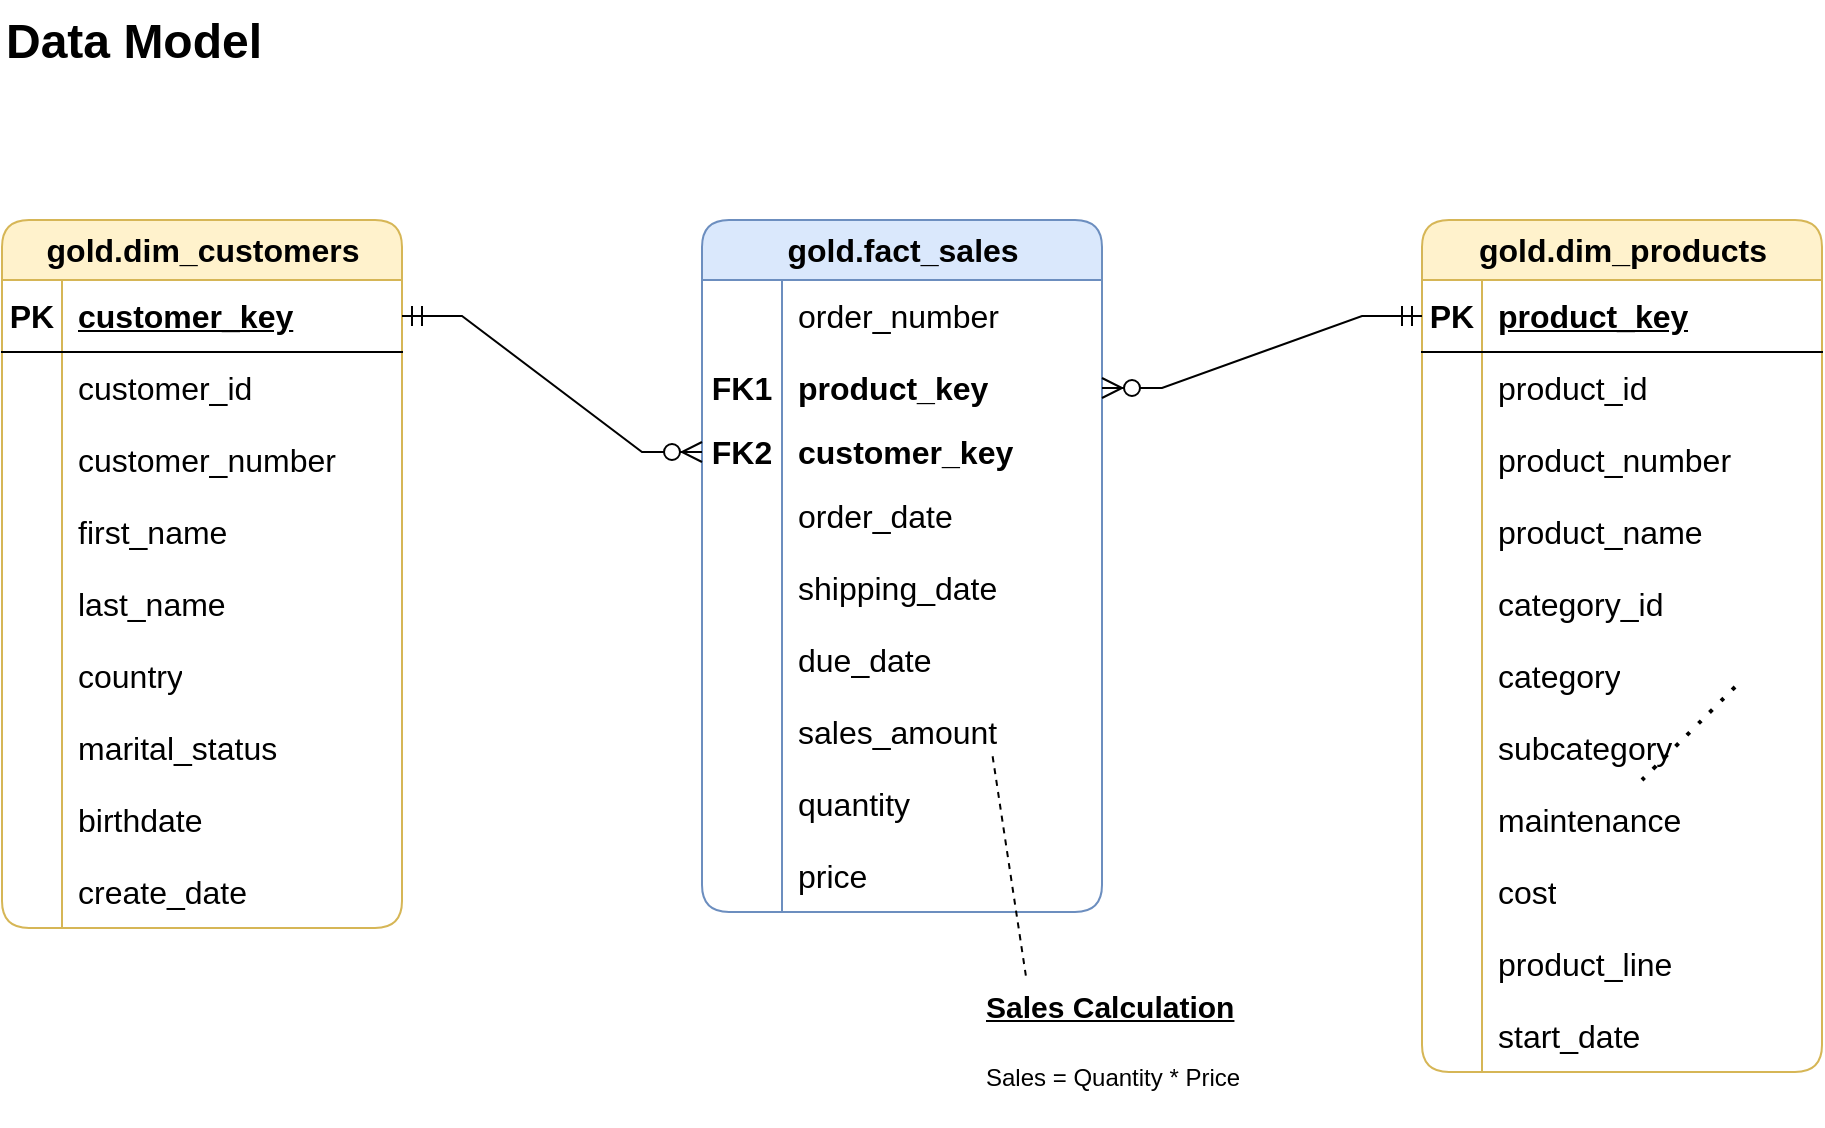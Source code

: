 <mxfile version="27.0.6">
  <diagram name="Page-1" id="anJjeccDpInAfZ2vyWGH">
    <mxGraphModel grid="1" page="1" gridSize="10" guides="1" tooltips="1" connect="1" arrows="1" fold="1" pageScale="1" pageWidth="2339" pageHeight="3300" math="0" shadow="0">
      <root>
        <mxCell id="0" />
        <mxCell id="1" parent="0" />
        <mxCell id="9fxZDP8HOBDAImfzd7i4-1" value="&lt;h1 style=&quot;margin-top: 0px;&quot;&gt;Data Model&lt;/h1&gt;" style="text;html=1;whiteSpace=wrap;overflow=hidden;rounded=0;" vertex="1" parent="1">
          <mxGeometry x="40" y="10" width="180" height="60" as="geometry" />
        </mxCell>
        <mxCell id="YbiGAAGeXI5e13HnEoxO-1" value="gold.dim_customers" style="shape=table;startSize=30;container=1;collapsible=1;childLayout=tableLayout;fixedRows=1;rowLines=0;fontStyle=1;align=center;resizeLast=1;html=1;fillColor=#fff2cc;strokeColor=#d6b656;rounded=1;fontSize=16;" vertex="1" parent="1">
          <mxGeometry x="40" y="120" width="200" height="354" as="geometry" />
        </mxCell>
        <mxCell id="YbiGAAGeXI5e13HnEoxO-2" value="" style="shape=tableRow;horizontal=0;startSize=0;swimlaneHead=0;swimlaneBody=0;fillColor=none;collapsible=0;dropTarget=0;points=[[0,0.5],[1,0.5]];portConstraint=eastwest;top=0;left=0;right=0;bottom=1;fontSize=16;fontStyle=1" vertex="1" parent="YbiGAAGeXI5e13HnEoxO-1">
          <mxGeometry y="30" width="200" height="36" as="geometry" />
        </mxCell>
        <mxCell id="YbiGAAGeXI5e13HnEoxO-3" value="PK" style="shape=partialRectangle;connectable=0;fillColor=none;top=0;left=0;bottom=0;right=0;fontStyle=1;overflow=hidden;whiteSpace=wrap;html=1;fontSize=16;" vertex="1" parent="YbiGAAGeXI5e13HnEoxO-2">
          <mxGeometry width="30" height="36" as="geometry">
            <mxRectangle width="30" height="36" as="alternateBounds" />
          </mxGeometry>
        </mxCell>
        <mxCell id="YbiGAAGeXI5e13HnEoxO-4" value="customer_key" style="shape=partialRectangle;connectable=0;fillColor=none;top=0;left=0;bottom=0;right=0;align=left;spacingLeft=6;fontStyle=5;overflow=hidden;whiteSpace=wrap;html=1;fontSize=16;" vertex="1" parent="YbiGAAGeXI5e13HnEoxO-2">
          <mxGeometry x="30" width="170" height="36" as="geometry">
            <mxRectangle width="170" height="36" as="alternateBounds" />
          </mxGeometry>
        </mxCell>
        <mxCell id="YbiGAAGeXI5e13HnEoxO-5" value="" style="shape=tableRow;horizontal=0;startSize=0;swimlaneHead=0;swimlaneBody=0;fillColor=none;collapsible=0;dropTarget=0;points=[[0,0.5],[1,0.5]];portConstraint=eastwest;top=0;left=0;right=0;bottom=0;fontSize=16;fontStyle=0" vertex="1" parent="YbiGAAGeXI5e13HnEoxO-1">
          <mxGeometry y="66" width="200" height="36" as="geometry" />
        </mxCell>
        <mxCell id="YbiGAAGeXI5e13HnEoxO-6" value="" style="shape=partialRectangle;connectable=0;fillColor=none;top=0;left=0;bottom=0;right=0;editable=1;overflow=hidden;whiteSpace=wrap;html=1;fontSize=16;fontStyle=0" vertex="1" parent="YbiGAAGeXI5e13HnEoxO-5">
          <mxGeometry width="30" height="36" as="geometry">
            <mxRectangle width="30" height="36" as="alternateBounds" />
          </mxGeometry>
        </mxCell>
        <mxCell id="YbiGAAGeXI5e13HnEoxO-7" value="customer_id" style="shape=partialRectangle;connectable=0;fillColor=none;top=0;left=0;bottom=0;right=0;align=left;spacingLeft=6;overflow=hidden;whiteSpace=wrap;html=1;fontSize=16;fontStyle=0" vertex="1" parent="YbiGAAGeXI5e13HnEoxO-5">
          <mxGeometry x="30" width="170" height="36" as="geometry">
            <mxRectangle width="170" height="36" as="alternateBounds" />
          </mxGeometry>
        </mxCell>
        <mxCell id="YbiGAAGeXI5e13HnEoxO-8" value="" style="shape=tableRow;horizontal=0;startSize=0;swimlaneHead=0;swimlaneBody=0;fillColor=none;collapsible=0;dropTarget=0;points=[[0,0.5],[1,0.5]];portConstraint=eastwest;top=0;left=0;right=0;bottom=0;fontSize=16;fontStyle=0" vertex="1" parent="YbiGAAGeXI5e13HnEoxO-1">
          <mxGeometry y="102" width="200" height="36" as="geometry" />
        </mxCell>
        <mxCell id="YbiGAAGeXI5e13HnEoxO-9" value="" style="shape=partialRectangle;connectable=0;fillColor=none;top=0;left=0;bottom=0;right=0;editable=1;overflow=hidden;whiteSpace=wrap;html=1;fontSize=16;fontStyle=0" vertex="1" parent="YbiGAAGeXI5e13HnEoxO-8">
          <mxGeometry width="30" height="36" as="geometry">
            <mxRectangle width="30" height="36" as="alternateBounds" />
          </mxGeometry>
        </mxCell>
        <mxCell id="YbiGAAGeXI5e13HnEoxO-10" value="customer_number" style="shape=partialRectangle;connectable=0;fillColor=none;top=0;left=0;bottom=0;right=0;align=left;spacingLeft=6;overflow=hidden;whiteSpace=wrap;html=1;fontSize=16;fontStyle=0" vertex="1" parent="YbiGAAGeXI5e13HnEoxO-8">
          <mxGeometry x="30" width="170" height="36" as="geometry">
            <mxRectangle width="170" height="36" as="alternateBounds" />
          </mxGeometry>
        </mxCell>
        <mxCell id="YbiGAAGeXI5e13HnEoxO-11" value="" style="shape=tableRow;horizontal=0;startSize=0;swimlaneHead=0;swimlaneBody=0;fillColor=none;collapsible=0;dropTarget=0;points=[[0,0.5],[1,0.5]];portConstraint=eastwest;top=0;left=0;right=0;bottom=0;fontSize=16;fontStyle=0" vertex="1" parent="YbiGAAGeXI5e13HnEoxO-1">
          <mxGeometry y="138" width="200" height="36" as="geometry" />
        </mxCell>
        <mxCell id="YbiGAAGeXI5e13HnEoxO-12" value="" style="shape=partialRectangle;connectable=0;fillColor=none;top=0;left=0;bottom=0;right=0;editable=1;overflow=hidden;whiteSpace=wrap;html=1;fontSize=16;fontStyle=0" vertex="1" parent="YbiGAAGeXI5e13HnEoxO-11">
          <mxGeometry width="30" height="36" as="geometry">
            <mxRectangle width="30" height="36" as="alternateBounds" />
          </mxGeometry>
        </mxCell>
        <mxCell id="YbiGAAGeXI5e13HnEoxO-13" value="first_name" style="shape=partialRectangle;connectable=0;fillColor=none;top=0;left=0;bottom=0;right=0;align=left;spacingLeft=6;overflow=hidden;whiteSpace=wrap;html=1;fontSize=16;fontStyle=0" vertex="1" parent="YbiGAAGeXI5e13HnEoxO-11">
          <mxGeometry x="30" width="170" height="36" as="geometry">
            <mxRectangle width="170" height="36" as="alternateBounds" />
          </mxGeometry>
        </mxCell>
        <mxCell id="YbiGAAGeXI5e13HnEoxO-14" value="" style="shape=tableRow;horizontal=0;startSize=0;swimlaneHead=0;swimlaneBody=0;fillColor=none;collapsible=0;dropTarget=0;points=[[0,0.5],[1,0.5]];portConstraint=eastwest;top=0;left=0;right=0;bottom=0;fontSize=16;fontStyle=0" vertex="1" parent="YbiGAAGeXI5e13HnEoxO-1">
          <mxGeometry y="174" width="200" height="36" as="geometry" />
        </mxCell>
        <mxCell id="YbiGAAGeXI5e13HnEoxO-15" value="" style="shape=partialRectangle;connectable=0;fillColor=none;top=0;left=0;bottom=0;right=0;editable=1;overflow=hidden;whiteSpace=wrap;html=1;fontSize=16;fontStyle=0" vertex="1" parent="YbiGAAGeXI5e13HnEoxO-14">
          <mxGeometry width="30" height="36" as="geometry">
            <mxRectangle width="30" height="36" as="alternateBounds" />
          </mxGeometry>
        </mxCell>
        <mxCell id="YbiGAAGeXI5e13HnEoxO-16" value="last_name" style="shape=partialRectangle;connectable=0;fillColor=none;top=0;left=0;bottom=0;right=0;align=left;spacingLeft=6;overflow=hidden;whiteSpace=wrap;html=1;fontSize=16;fontStyle=0" vertex="1" parent="YbiGAAGeXI5e13HnEoxO-14">
          <mxGeometry x="30" width="170" height="36" as="geometry">
            <mxRectangle width="170" height="36" as="alternateBounds" />
          </mxGeometry>
        </mxCell>
        <mxCell id="YbiGAAGeXI5e13HnEoxO-17" value="" style="shape=tableRow;horizontal=0;startSize=0;swimlaneHead=0;swimlaneBody=0;fillColor=none;collapsible=0;dropTarget=0;points=[[0,0.5],[1,0.5]];portConstraint=eastwest;top=0;left=0;right=0;bottom=0;fontSize=16;fontStyle=0" vertex="1" parent="YbiGAAGeXI5e13HnEoxO-1">
          <mxGeometry y="210" width="200" height="36" as="geometry" />
        </mxCell>
        <mxCell id="YbiGAAGeXI5e13HnEoxO-18" value="" style="shape=partialRectangle;connectable=0;fillColor=none;top=0;left=0;bottom=0;right=0;editable=1;overflow=hidden;whiteSpace=wrap;html=1;fontSize=16;fontStyle=0" vertex="1" parent="YbiGAAGeXI5e13HnEoxO-17">
          <mxGeometry width="30" height="36" as="geometry">
            <mxRectangle width="30" height="36" as="alternateBounds" />
          </mxGeometry>
        </mxCell>
        <mxCell id="YbiGAAGeXI5e13HnEoxO-19" value="country" style="shape=partialRectangle;connectable=0;fillColor=none;top=0;left=0;bottom=0;right=0;align=left;spacingLeft=6;overflow=hidden;whiteSpace=wrap;html=1;fontSize=16;fontStyle=0" vertex="1" parent="YbiGAAGeXI5e13HnEoxO-17">
          <mxGeometry x="30" width="170" height="36" as="geometry">
            <mxRectangle width="170" height="36" as="alternateBounds" />
          </mxGeometry>
        </mxCell>
        <mxCell id="YbiGAAGeXI5e13HnEoxO-20" value="" style="shape=tableRow;horizontal=0;startSize=0;swimlaneHead=0;swimlaneBody=0;fillColor=none;collapsible=0;dropTarget=0;points=[[0,0.5],[1,0.5]];portConstraint=eastwest;top=0;left=0;right=0;bottom=0;fontSize=16;fontStyle=0" vertex="1" parent="YbiGAAGeXI5e13HnEoxO-1">
          <mxGeometry y="246" width="200" height="36" as="geometry" />
        </mxCell>
        <mxCell id="YbiGAAGeXI5e13HnEoxO-21" value="" style="shape=partialRectangle;connectable=0;fillColor=none;top=0;left=0;bottom=0;right=0;editable=1;overflow=hidden;whiteSpace=wrap;html=1;fontSize=16;fontStyle=0" vertex="1" parent="YbiGAAGeXI5e13HnEoxO-20">
          <mxGeometry width="30" height="36" as="geometry">
            <mxRectangle width="30" height="36" as="alternateBounds" />
          </mxGeometry>
        </mxCell>
        <mxCell id="YbiGAAGeXI5e13HnEoxO-22" value="marital_status" style="shape=partialRectangle;connectable=0;fillColor=none;top=0;left=0;bottom=0;right=0;align=left;spacingLeft=6;overflow=hidden;whiteSpace=wrap;html=1;fontSize=16;fontStyle=0" vertex="1" parent="YbiGAAGeXI5e13HnEoxO-20">
          <mxGeometry x="30" width="170" height="36" as="geometry">
            <mxRectangle width="170" height="36" as="alternateBounds" />
          </mxGeometry>
        </mxCell>
        <mxCell id="YbiGAAGeXI5e13HnEoxO-23" value="" style="shape=tableRow;horizontal=0;startSize=0;swimlaneHead=0;swimlaneBody=0;fillColor=none;collapsible=0;dropTarget=0;points=[[0,0.5],[1,0.5]];portConstraint=eastwest;top=0;left=0;right=0;bottom=0;fontSize=16;fontStyle=0" vertex="1" parent="YbiGAAGeXI5e13HnEoxO-1">
          <mxGeometry y="282" width="200" height="36" as="geometry" />
        </mxCell>
        <mxCell id="YbiGAAGeXI5e13HnEoxO-24" value="" style="shape=partialRectangle;connectable=0;fillColor=none;top=0;left=0;bottom=0;right=0;editable=1;overflow=hidden;whiteSpace=wrap;html=1;fontSize=16;fontStyle=0" vertex="1" parent="YbiGAAGeXI5e13HnEoxO-23">
          <mxGeometry width="30" height="36" as="geometry">
            <mxRectangle width="30" height="36" as="alternateBounds" />
          </mxGeometry>
        </mxCell>
        <mxCell id="YbiGAAGeXI5e13HnEoxO-25" value="birthdate" style="shape=partialRectangle;connectable=0;fillColor=none;top=0;left=0;bottom=0;right=0;align=left;spacingLeft=6;overflow=hidden;whiteSpace=wrap;html=1;fontSize=16;fontStyle=0" vertex="1" parent="YbiGAAGeXI5e13HnEoxO-23">
          <mxGeometry x="30" width="170" height="36" as="geometry">
            <mxRectangle width="170" height="36" as="alternateBounds" />
          </mxGeometry>
        </mxCell>
        <mxCell id="YbiGAAGeXI5e13HnEoxO-26" value="" style="shape=tableRow;horizontal=0;startSize=0;swimlaneHead=0;swimlaneBody=0;fillColor=none;collapsible=0;dropTarget=0;points=[[0,0.5],[1,0.5]];portConstraint=eastwest;top=0;left=0;right=0;bottom=0;fontSize=16;fontStyle=0" vertex="1" parent="YbiGAAGeXI5e13HnEoxO-1">
          <mxGeometry y="318" width="200" height="36" as="geometry" />
        </mxCell>
        <mxCell id="YbiGAAGeXI5e13HnEoxO-27" value="" style="shape=partialRectangle;connectable=0;fillColor=none;top=0;left=0;bottom=0;right=0;editable=1;overflow=hidden;whiteSpace=wrap;html=1;fontSize=16;fontStyle=0" vertex="1" parent="YbiGAAGeXI5e13HnEoxO-26">
          <mxGeometry width="30" height="36" as="geometry">
            <mxRectangle width="30" height="36" as="alternateBounds" />
          </mxGeometry>
        </mxCell>
        <mxCell id="YbiGAAGeXI5e13HnEoxO-28" value="create_date" style="shape=partialRectangle;connectable=0;fillColor=none;top=0;left=0;bottom=0;right=0;align=left;spacingLeft=6;overflow=hidden;whiteSpace=wrap;html=1;fontSize=16;fontStyle=0" vertex="1" parent="YbiGAAGeXI5e13HnEoxO-26">
          <mxGeometry x="30" width="170" height="36" as="geometry">
            <mxRectangle width="170" height="36" as="alternateBounds" />
          </mxGeometry>
        </mxCell>
        <mxCell id="YbiGAAGeXI5e13HnEoxO-85" value="gold.dim_products" style="shape=table;startSize=30;container=1;collapsible=1;childLayout=tableLayout;fixedRows=1;rowLines=0;fontStyle=1;align=center;resizeLast=1;html=1;fillColor=#fff2cc;strokeColor=#d6b656;rounded=1;fontSize=16;" vertex="1" parent="1">
          <mxGeometry x="750" y="120" width="200" height="426" as="geometry" />
        </mxCell>
        <mxCell id="YbiGAAGeXI5e13HnEoxO-86" value="" style="shape=tableRow;horizontal=0;startSize=0;swimlaneHead=0;swimlaneBody=0;fillColor=none;collapsible=0;dropTarget=0;points=[[0,0.5],[1,0.5]];portConstraint=eastwest;top=0;left=0;right=0;bottom=1;fontSize=16;fontStyle=1" vertex="1" parent="YbiGAAGeXI5e13HnEoxO-85">
          <mxGeometry y="30" width="200" height="36" as="geometry" />
        </mxCell>
        <mxCell id="YbiGAAGeXI5e13HnEoxO-87" value="PK" style="shape=partialRectangle;connectable=0;fillColor=none;top=0;left=0;bottom=0;right=0;fontStyle=1;overflow=hidden;whiteSpace=wrap;html=1;fontSize=16;" vertex="1" parent="YbiGAAGeXI5e13HnEoxO-86">
          <mxGeometry width="30" height="36" as="geometry">
            <mxRectangle width="30" height="36" as="alternateBounds" />
          </mxGeometry>
        </mxCell>
        <mxCell id="YbiGAAGeXI5e13HnEoxO-88" value="product_key" style="shape=partialRectangle;connectable=0;fillColor=none;top=0;left=0;bottom=0;right=0;align=left;spacingLeft=6;fontStyle=5;overflow=hidden;whiteSpace=wrap;html=1;fontSize=16;" vertex="1" parent="YbiGAAGeXI5e13HnEoxO-86">
          <mxGeometry x="30" width="170" height="36" as="geometry">
            <mxRectangle width="170" height="36" as="alternateBounds" />
          </mxGeometry>
        </mxCell>
        <mxCell id="YbiGAAGeXI5e13HnEoxO-89" value="" style="shape=tableRow;horizontal=0;startSize=0;swimlaneHead=0;swimlaneBody=0;fillColor=none;collapsible=0;dropTarget=0;points=[[0,0.5],[1,0.5]];portConstraint=eastwest;top=0;left=0;right=0;bottom=0;fontSize=16;fontStyle=0" vertex="1" parent="YbiGAAGeXI5e13HnEoxO-85">
          <mxGeometry y="66" width="200" height="36" as="geometry" />
        </mxCell>
        <mxCell id="YbiGAAGeXI5e13HnEoxO-90" value="" style="shape=partialRectangle;connectable=0;fillColor=none;top=0;left=0;bottom=0;right=0;editable=1;overflow=hidden;whiteSpace=wrap;html=1;fontSize=16;fontStyle=0" vertex="1" parent="YbiGAAGeXI5e13HnEoxO-89">
          <mxGeometry width="30" height="36" as="geometry">
            <mxRectangle width="30" height="36" as="alternateBounds" />
          </mxGeometry>
        </mxCell>
        <mxCell id="YbiGAAGeXI5e13HnEoxO-91" value="product_id" style="shape=partialRectangle;connectable=0;fillColor=none;top=0;left=0;bottom=0;right=0;align=left;spacingLeft=6;overflow=hidden;whiteSpace=wrap;html=1;fontSize=16;fontStyle=0" vertex="1" parent="YbiGAAGeXI5e13HnEoxO-89">
          <mxGeometry x="30" width="170" height="36" as="geometry">
            <mxRectangle width="170" height="36" as="alternateBounds" />
          </mxGeometry>
        </mxCell>
        <mxCell id="YbiGAAGeXI5e13HnEoxO-92" value="" style="shape=tableRow;horizontal=0;startSize=0;swimlaneHead=0;swimlaneBody=0;fillColor=none;collapsible=0;dropTarget=0;points=[[0,0.5],[1,0.5]];portConstraint=eastwest;top=0;left=0;right=0;bottom=0;fontSize=16;fontStyle=0" vertex="1" parent="YbiGAAGeXI5e13HnEoxO-85">
          <mxGeometry y="102" width="200" height="36" as="geometry" />
        </mxCell>
        <mxCell id="YbiGAAGeXI5e13HnEoxO-93" value="" style="shape=partialRectangle;connectable=0;fillColor=none;top=0;left=0;bottom=0;right=0;editable=1;overflow=hidden;whiteSpace=wrap;html=1;fontSize=16;fontStyle=0" vertex="1" parent="YbiGAAGeXI5e13HnEoxO-92">
          <mxGeometry width="30" height="36" as="geometry">
            <mxRectangle width="30" height="36" as="alternateBounds" />
          </mxGeometry>
        </mxCell>
        <mxCell id="YbiGAAGeXI5e13HnEoxO-94" value="product_number" style="shape=partialRectangle;connectable=0;fillColor=none;top=0;left=0;bottom=0;right=0;align=left;spacingLeft=6;overflow=hidden;whiteSpace=wrap;html=1;fontSize=16;fontStyle=0" vertex="1" parent="YbiGAAGeXI5e13HnEoxO-92">
          <mxGeometry x="30" width="170" height="36" as="geometry">
            <mxRectangle width="170" height="36" as="alternateBounds" />
          </mxGeometry>
        </mxCell>
        <mxCell id="YbiGAAGeXI5e13HnEoxO-95" value="" style="shape=tableRow;horizontal=0;startSize=0;swimlaneHead=0;swimlaneBody=0;fillColor=none;collapsible=0;dropTarget=0;points=[[0,0.5],[1,0.5]];portConstraint=eastwest;top=0;left=0;right=0;bottom=0;fontSize=16;fontStyle=0" vertex="1" parent="YbiGAAGeXI5e13HnEoxO-85">
          <mxGeometry y="138" width="200" height="36" as="geometry" />
        </mxCell>
        <mxCell id="YbiGAAGeXI5e13HnEoxO-96" value="" style="shape=partialRectangle;connectable=0;fillColor=none;top=0;left=0;bottom=0;right=0;editable=1;overflow=hidden;whiteSpace=wrap;html=1;fontSize=16;fontStyle=0" vertex="1" parent="YbiGAAGeXI5e13HnEoxO-95">
          <mxGeometry width="30" height="36" as="geometry">
            <mxRectangle width="30" height="36" as="alternateBounds" />
          </mxGeometry>
        </mxCell>
        <mxCell id="YbiGAAGeXI5e13HnEoxO-97" value="product_name" style="shape=partialRectangle;connectable=0;fillColor=none;top=0;left=0;bottom=0;right=0;align=left;spacingLeft=6;overflow=hidden;whiteSpace=wrap;html=1;fontSize=16;fontStyle=0" vertex="1" parent="YbiGAAGeXI5e13HnEoxO-95">
          <mxGeometry x="30" width="170" height="36" as="geometry">
            <mxRectangle width="170" height="36" as="alternateBounds" />
          </mxGeometry>
        </mxCell>
        <mxCell id="YbiGAAGeXI5e13HnEoxO-98" value="" style="shape=tableRow;horizontal=0;startSize=0;swimlaneHead=0;swimlaneBody=0;fillColor=none;collapsible=0;dropTarget=0;points=[[0,0.5],[1,0.5]];portConstraint=eastwest;top=0;left=0;right=0;bottom=0;fontSize=16;fontStyle=0" vertex="1" parent="YbiGAAGeXI5e13HnEoxO-85">
          <mxGeometry y="174" width="200" height="36" as="geometry" />
        </mxCell>
        <mxCell id="YbiGAAGeXI5e13HnEoxO-99" value="" style="shape=partialRectangle;connectable=0;fillColor=none;top=0;left=0;bottom=0;right=0;editable=1;overflow=hidden;whiteSpace=wrap;html=1;fontSize=16;fontStyle=0" vertex="1" parent="YbiGAAGeXI5e13HnEoxO-98">
          <mxGeometry width="30" height="36" as="geometry">
            <mxRectangle width="30" height="36" as="alternateBounds" />
          </mxGeometry>
        </mxCell>
        <mxCell id="YbiGAAGeXI5e13HnEoxO-100" value="category_id" style="shape=partialRectangle;connectable=0;fillColor=none;top=0;left=0;bottom=0;right=0;align=left;spacingLeft=6;overflow=hidden;whiteSpace=wrap;html=1;fontSize=16;fontStyle=0" vertex="1" parent="YbiGAAGeXI5e13HnEoxO-98">
          <mxGeometry x="30" width="170" height="36" as="geometry">
            <mxRectangle width="170" height="36" as="alternateBounds" />
          </mxGeometry>
        </mxCell>
        <mxCell id="YbiGAAGeXI5e13HnEoxO-101" value="" style="shape=tableRow;horizontal=0;startSize=0;swimlaneHead=0;swimlaneBody=0;fillColor=none;collapsible=0;dropTarget=0;points=[[0,0.5],[1,0.5]];portConstraint=eastwest;top=0;left=0;right=0;bottom=0;fontSize=16;fontStyle=0" vertex="1" parent="YbiGAAGeXI5e13HnEoxO-85">
          <mxGeometry y="210" width="200" height="36" as="geometry" />
        </mxCell>
        <mxCell id="YbiGAAGeXI5e13HnEoxO-102" value="" style="shape=partialRectangle;connectable=0;fillColor=none;top=0;left=0;bottom=0;right=0;editable=1;overflow=hidden;whiteSpace=wrap;html=1;fontSize=16;fontStyle=0" vertex="1" parent="YbiGAAGeXI5e13HnEoxO-101">
          <mxGeometry width="30" height="36" as="geometry">
            <mxRectangle width="30" height="36" as="alternateBounds" />
          </mxGeometry>
        </mxCell>
        <mxCell id="YbiGAAGeXI5e13HnEoxO-103" value="category" style="shape=partialRectangle;connectable=0;fillColor=none;top=0;left=0;bottom=0;right=0;align=left;spacingLeft=6;overflow=hidden;whiteSpace=wrap;html=1;fontSize=16;fontStyle=0" vertex="1" parent="YbiGAAGeXI5e13HnEoxO-101">
          <mxGeometry x="30" width="170" height="36" as="geometry">
            <mxRectangle width="170" height="36" as="alternateBounds" />
          </mxGeometry>
        </mxCell>
        <mxCell id="YbiGAAGeXI5e13HnEoxO-104" value="" style="shape=tableRow;horizontal=0;startSize=0;swimlaneHead=0;swimlaneBody=0;fillColor=none;collapsible=0;dropTarget=0;points=[[0,0.5],[1,0.5]];portConstraint=eastwest;top=0;left=0;right=0;bottom=0;fontSize=16;fontStyle=0" vertex="1" parent="YbiGAAGeXI5e13HnEoxO-85">
          <mxGeometry y="246" width="200" height="36" as="geometry" />
        </mxCell>
        <mxCell id="YbiGAAGeXI5e13HnEoxO-105" value="" style="shape=partialRectangle;connectable=0;fillColor=none;top=0;left=0;bottom=0;right=0;editable=1;overflow=hidden;whiteSpace=wrap;html=1;fontSize=16;fontStyle=0" vertex="1" parent="YbiGAAGeXI5e13HnEoxO-104">
          <mxGeometry width="30" height="36" as="geometry">
            <mxRectangle width="30" height="36" as="alternateBounds" />
          </mxGeometry>
        </mxCell>
        <mxCell id="YbiGAAGeXI5e13HnEoxO-106" value="subcategory" style="shape=partialRectangle;connectable=0;fillColor=none;top=0;left=0;bottom=0;right=0;align=left;spacingLeft=6;overflow=hidden;whiteSpace=wrap;html=1;fontSize=16;fontStyle=0" vertex="1" parent="YbiGAAGeXI5e13HnEoxO-104">
          <mxGeometry x="30" width="170" height="36" as="geometry">
            <mxRectangle width="170" height="36" as="alternateBounds" />
          </mxGeometry>
        </mxCell>
        <mxCell id="YbiGAAGeXI5e13HnEoxO-107" value="" style="shape=tableRow;horizontal=0;startSize=0;swimlaneHead=0;swimlaneBody=0;fillColor=none;collapsible=0;dropTarget=0;points=[[0,0.5],[1,0.5]];portConstraint=eastwest;top=0;left=0;right=0;bottom=0;fontSize=16;fontStyle=0" vertex="1" parent="YbiGAAGeXI5e13HnEoxO-85">
          <mxGeometry y="282" width="200" height="36" as="geometry" />
        </mxCell>
        <mxCell id="YbiGAAGeXI5e13HnEoxO-108" value="" style="shape=partialRectangle;connectable=0;fillColor=none;top=0;left=0;bottom=0;right=0;editable=1;overflow=hidden;whiteSpace=wrap;html=1;fontSize=16;fontStyle=0" vertex="1" parent="YbiGAAGeXI5e13HnEoxO-107">
          <mxGeometry width="30" height="36" as="geometry">
            <mxRectangle width="30" height="36" as="alternateBounds" />
          </mxGeometry>
        </mxCell>
        <mxCell id="YbiGAAGeXI5e13HnEoxO-109" value="maintenance" style="shape=partialRectangle;connectable=0;fillColor=none;top=0;left=0;bottom=0;right=0;align=left;spacingLeft=6;overflow=hidden;whiteSpace=wrap;html=1;fontSize=16;fontStyle=0" vertex="1" parent="YbiGAAGeXI5e13HnEoxO-107">
          <mxGeometry x="30" width="170" height="36" as="geometry">
            <mxRectangle width="170" height="36" as="alternateBounds" />
          </mxGeometry>
        </mxCell>
        <mxCell id="YbiGAAGeXI5e13HnEoxO-110" value="" style="shape=tableRow;horizontal=0;startSize=0;swimlaneHead=0;swimlaneBody=0;fillColor=none;collapsible=0;dropTarget=0;points=[[0,0.5],[1,0.5]];portConstraint=eastwest;top=0;left=0;right=0;bottom=0;fontSize=16;fontStyle=0" vertex="1" parent="YbiGAAGeXI5e13HnEoxO-85">
          <mxGeometry y="318" width="200" height="36" as="geometry" />
        </mxCell>
        <mxCell id="YbiGAAGeXI5e13HnEoxO-111" value="" style="shape=partialRectangle;connectable=0;fillColor=none;top=0;left=0;bottom=0;right=0;editable=1;overflow=hidden;whiteSpace=wrap;html=1;fontSize=16;fontStyle=0" vertex="1" parent="YbiGAAGeXI5e13HnEoxO-110">
          <mxGeometry width="30" height="36" as="geometry">
            <mxRectangle width="30" height="36" as="alternateBounds" />
          </mxGeometry>
        </mxCell>
        <mxCell id="YbiGAAGeXI5e13HnEoxO-112" value="cost" style="shape=partialRectangle;connectable=0;fillColor=none;top=0;left=0;bottom=0;right=0;align=left;spacingLeft=6;overflow=hidden;whiteSpace=wrap;html=1;fontSize=16;fontStyle=0" vertex="1" parent="YbiGAAGeXI5e13HnEoxO-110">
          <mxGeometry x="30" width="170" height="36" as="geometry">
            <mxRectangle width="170" height="36" as="alternateBounds" />
          </mxGeometry>
        </mxCell>
        <mxCell id="YbiGAAGeXI5e13HnEoxO-141" value="" style="shape=tableRow;horizontal=0;startSize=0;swimlaneHead=0;swimlaneBody=0;fillColor=none;collapsible=0;dropTarget=0;points=[[0,0.5],[1,0.5]];portConstraint=eastwest;top=0;left=0;right=0;bottom=0;fontSize=16;fontStyle=0" vertex="1" parent="YbiGAAGeXI5e13HnEoxO-85">
          <mxGeometry y="354" width="200" height="36" as="geometry" />
        </mxCell>
        <mxCell id="YbiGAAGeXI5e13HnEoxO-142" value="" style="shape=partialRectangle;connectable=0;fillColor=none;top=0;left=0;bottom=0;right=0;editable=1;overflow=hidden;whiteSpace=wrap;html=1;fontSize=16;fontStyle=0" vertex="1" parent="YbiGAAGeXI5e13HnEoxO-141">
          <mxGeometry width="30" height="36" as="geometry">
            <mxRectangle width="30" height="36" as="alternateBounds" />
          </mxGeometry>
        </mxCell>
        <mxCell id="YbiGAAGeXI5e13HnEoxO-143" value="product_line" style="shape=partialRectangle;connectable=0;fillColor=none;top=0;left=0;bottom=0;right=0;align=left;spacingLeft=6;overflow=hidden;whiteSpace=wrap;html=1;fontSize=16;fontStyle=0" vertex="1" parent="YbiGAAGeXI5e13HnEoxO-141">
          <mxGeometry x="30" width="170" height="36" as="geometry">
            <mxRectangle width="170" height="36" as="alternateBounds" />
          </mxGeometry>
        </mxCell>
        <mxCell id="YbiGAAGeXI5e13HnEoxO-144" value="" style="shape=tableRow;horizontal=0;startSize=0;swimlaneHead=0;swimlaneBody=0;fillColor=none;collapsible=0;dropTarget=0;points=[[0,0.5],[1,0.5]];portConstraint=eastwest;top=0;left=0;right=0;bottom=0;fontSize=16;fontStyle=0" vertex="1" parent="YbiGAAGeXI5e13HnEoxO-85">
          <mxGeometry y="390" width="200" height="36" as="geometry" />
        </mxCell>
        <mxCell id="YbiGAAGeXI5e13HnEoxO-145" value="" style="shape=partialRectangle;connectable=0;fillColor=none;top=0;left=0;bottom=0;right=0;editable=1;overflow=hidden;whiteSpace=wrap;html=1;fontSize=16;fontStyle=0" vertex="1" parent="YbiGAAGeXI5e13HnEoxO-144">
          <mxGeometry width="30" height="36" as="geometry">
            <mxRectangle width="30" height="36" as="alternateBounds" />
          </mxGeometry>
        </mxCell>
        <mxCell id="YbiGAAGeXI5e13HnEoxO-146" value="start_date" style="shape=partialRectangle;connectable=0;fillColor=none;top=0;left=0;bottom=0;right=0;align=left;spacingLeft=6;overflow=hidden;whiteSpace=wrap;html=1;fontSize=16;fontStyle=0" vertex="1" parent="YbiGAAGeXI5e13HnEoxO-144">
          <mxGeometry x="30" width="170" height="36" as="geometry">
            <mxRectangle width="170" height="36" as="alternateBounds" />
          </mxGeometry>
        </mxCell>
        <mxCell id="YbiGAAGeXI5e13HnEoxO-113" value="gold.fact_sales" style="shape=table;startSize=30;container=1;collapsible=1;childLayout=tableLayout;fixedRows=1;rowLines=0;fontStyle=1;align=center;resizeLast=1;html=1;fillColor=#dae8fc;strokeColor=#6c8ebf;rounded=1;fontSize=16;" vertex="1" parent="1">
          <mxGeometry x="390" y="120" width="200" height="346" as="geometry" />
        </mxCell>
        <mxCell id="YbiGAAGeXI5e13HnEoxO-117" value="" style="shape=tableRow;horizontal=0;startSize=0;swimlaneHead=0;swimlaneBody=0;fillColor=none;collapsible=0;dropTarget=0;points=[[0,0.5],[1,0.5]];portConstraint=eastwest;top=0;left=0;right=0;bottom=0;fontSize=16;fontStyle=1" vertex="1" parent="YbiGAAGeXI5e13HnEoxO-113">
          <mxGeometry y="30" width="200" height="36" as="geometry" />
        </mxCell>
        <mxCell id="YbiGAAGeXI5e13HnEoxO-118" value="" style="shape=partialRectangle;connectable=0;fillColor=none;top=0;left=0;bottom=0;right=0;editable=1;overflow=hidden;whiteSpace=wrap;html=1;fontSize=16;fontStyle=1" vertex="1" parent="YbiGAAGeXI5e13HnEoxO-117">
          <mxGeometry width="40" height="36" as="geometry">
            <mxRectangle width="40" height="36" as="alternateBounds" />
          </mxGeometry>
        </mxCell>
        <mxCell id="YbiGAAGeXI5e13HnEoxO-119" value="&lt;span style=&quot;font-weight: normal;&quot;&gt;order_number&lt;/span&gt;" style="shape=partialRectangle;connectable=0;fillColor=none;top=0;left=0;bottom=0;right=0;align=left;spacingLeft=6;overflow=hidden;whiteSpace=wrap;html=1;fontSize=16;fontStyle=1" vertex="1" parent="YbiGAAGeXI5e13HnEoxO-117">
          <mxGeometry x="40" width="160" height="36" as="geometry">
            <mxRectangle width="160" height="36" as="alternateBounds" />
          </mxGeometry>
        </mxCell>
        <mxCell id="YbiGAAGeXI5e13HnEoxO-147" value="" style="shape=tableRow;horizontal=0;startSize=0;swimlaneHead=0;swimlaneBody=0;fillColor=none;collapsible=0;dropTarget=0;points=[[0,0.5],[1,0.5]];portConstraint=eastwest;top=0;left=0;right=0;bottom=0;fontSize=16;fontStyle=1" vertex="1" parent="YbiGAAGeXI5e13HnEoxO-113">
          <mxGeometry y="66" width="200" height="36" as="geometry" />
        </mxCell>
        <mxCell id="YbiGAAGeXI5e13HnEoxO-148" value="FK1" style="shape=partialRectangle;connectable=0;fillColor=none;top=0;left=0;bottom=0;right=0;editable=1;overflow=hidden;whiteSpace=wrap;html=1;fontSize=16;fontStyle=1" vertex="1" parent="YbiGAAGeXI5e13HnEoxO-147">
          <mxGeometry width="40" height="36" as="geometry">
            <mxRectangle width="40" height="36" as="alternateBounds" />
          </mxGeometry>
        </mxCell>
        <mxCell id="YbiGAAGeXI5e13HnEoxO-149" value="product_key" style="shape=partialRectangle;connectable=0;fillColor=none;top=0;left=0;bottom=0;right=0;align=left;spacingLeft=6;overflow=hidden;whiteSpace=wrap;html=1;fontSize=16;fontStyle=1" vertex="1" parent="YbiGAAGeXI5e13HnEoxO-147">
          <mxGeometry x="40" width="160" height="36" as="geometry">
            <mxRectangle width="160" height="36" as="alternateBounds" />
          </mxGeometry>
        </mxCell>
        <mxCell id="YbiGAAGeXI5e13HnEoxO-120" value="" style="shape=tableRow;horizontal=0;startSize=0;swimlaneHead=0;swimlaneBody=0;fillColor=none;collapsible=0;dropTarget=0;points=[[0,0.5],[1,0.5]];portConstraint=eastwest;top=0;left=0;right=0;bottom=0;fontSize=16;fontStyle=0" vertex="1" parent="YbiGAAGeXI5e13HnEoxO-113">
          <mxGeometry y="102" width="200" height="28" as="geometry" />
        </mxCell>
        <mxCell id="YbiGAAGeXI5e13HnEoxO-121" value="&lt;b&gt;FK2&lt;/b&gt;" style="shape=partialRectangle;connectable=0;fillColor=none;top=0;left=0;bottom=0;right=0;editable=1;overflow=hidden;whiteSpace=wrap;html=1;fontSize=16;fontStyle=0" vertex="1" parent="YbiGAAGeXI5e13HnEoxO-120">
          <mxGeometry width="40" height="28" as="geometry">
            <mxRectangle width="40" height="28" as="alternateBounds" />
          </mxGeometry>
        </mxCell>
        <mxCell id="YbiGAAGeXI5e13HnEoxO-122" value="&lt;b&gt;customer_key&lt;/b&gt;" style="shape=partialRectangle;connectable=0;fillColor=none;top=0;left=0;bottom=0;right=0;align=left;spacingLeft=6;overflow=hidden;whiteSpace=wrap;html=1;fontSize=16;fontStyle=0" vertex="1" parent="YbiGAAGeXI5e13HnEoxO-120">
          <mxGeometry x="40" width="160" height="28" as="geometry">
            <mxRectangle width="160" height="28" as="alternateBounds" />
          </mxGeometry>
        </mxCell>
        <mxCell id="YbiGAAGeXI5e13HnEoxO-123" value="" style="shape=tableRow;horizontal=0;startSize=0;swimlaneHead=0;swimlaneBody=0;fillColor=none;collapsible=0;dropTarget=0;points=[[0,0.5],[1,0.5]];portConstraint=eastwest;top=0;left=0;right=0;bottom=0;fontSize=16;fontStyle=0" vertex="1" parent="YbiGAAGeXI5e13HnEoxO-113">
          <mxGeometry y="130" width="200" height="36" as="geometry" />
        </mxCell>
        <mxCell id="YbiGAAGeXI5e13HnEoxO-124" value="" style="shape=partialRectangle;connectable=0;fillColor=none;top=0;left=0;bottom=0;right=0;editable=1;overflow=hidden;whiteSpace=wrap;html=1;fontSize=16;fontStyle=0" vertex="1" parent="YbiGAAGeXI5e13HnEoxO-123">
          <mxGeometry width="40" height="36" as="geometry">
            <mxRectangle width="40" height="36" as="alternateBounds" />
          </mxGeometry>
        </mxCell>
        <mxCell id="YbiGAAGeXI5e13HnEoxO-125" value="order_date" style="shape=partialRectangle;connectable=0;fillColor=none;top=0;left=0;bottom=0;right=0;align=left;spacingLeft=6;overflow=hidden;whiteSpace=wrap;html=1;fontSize=16;fontStyle=0" vertex="1" parent="YbiGAAGeXI5e13HnEoxO-123">
          <mxGeometry x="40" width="160" height="36" as="geometry">
            <mxRectangle width="160" height="36" as="alternateBounds" />
          </mxGeometry>
        </mxCell>
        <mxCell id="YbiGAAGeXI5e13HnEoxO-126" value="" style="shape=tableRow;horizontal=0;startSize=0;swimlaneHead=0;swimlaneBody=0;fillColor=none;collapsible=0;dropTarget=0;points=[[0,0.5],[1,0.5]];portConstraint=eastwest;top=0;left=0;right=0;bottom=0;fontSize=16;fontStyle=0" vertex="1" parent="YbiGAAGeXI5e13HnEoxO-113">
          <mxGeometry y="166" width="200" height="36" as="geometry" />
        </mxCell>
        <mxCell id="YbiGAAGeXI5e13HnEoxO-127" value="" style="shape=partialRectangle;connectable=0;fillColor=none;top=0;left=0;bottom=0;right=0;editable=1;overflow=hidden;whiteSpace=wrap;html=1;fontSize=16;fontStyle=0" vertex="1" parent="YbiGAAGeXI5e13HnEoxO-126">
          <mxGeometry width="40" height="36" as="geometry">
            <mxRectangle width="40" height="36" as="alternateBounds" />
          </mxGeometry>
        </mxCell>
        <mxCell id="YbiGAAGeXI5e13HnEoxO-128" value="shipping_date" style="shape=partialRectangle;connectable=0;fillColor=none;top=0;left=0;bottom=0;right=0;align=left;spacingLeft=6;overflow=hidden;whiteSpace=wrap;html=1;fontSize=16;fontStyle=0" vertex="1" parent="YbiGAAGeXI5e13HnEoxO-126">
          <mxGeometry x="40" width="160" height="36" as="geometry">
            <mxRectangle width="160" height="36" as="alternateBounds" />
          </mxGeometry>
        </mxCell>
        <mxCell id="YbiGAAGeXI5e13HnEoxO-129" value="" style="shape=tableRow;horizontal=0;startSize=0;swimlaneHead=0;swimlaneBody=0;fillColor=none;collapsible=0;dropTarget=0;points=[[0,0.5],[1,0.5]];portConstraint=eastwest;top=0;left=0;right=0;bottom=0;fontSize=16;fontStyle=0" vertex="1" parent="YbiGAAGeXI5e13HnEoxO-113">
          <mxGeometry y="202" width="200" height="36" as="geometry" />
        </mxCell>
        <mxCell id="YbiGAAGeXI5e13HnEoxO-130" value="" style="shape=partialRectangle;connectable=0;fillColor=none;top=0;left=0;bottom=0;right=0;editable=1;overflow=hidden;whiteSpace=wrap;html=1;fontSize=16;fontStyle=0" vertex="1" parent="YbiGAAGeXI5e13HnEoxO-129">
          <mxGeometry width="40" height="36" as="geometry">
            <mxRectangle width="40" height="36" as="alternateBounds" />
          </mxGeometry>
        </mxCell>
        <mxCell id="YbiGAAGeXI5e13HnEoxO-131" value="due_date" style="shape=partialRectangle;connectable=0;fillColor=none;top=0;left=0;bottom=0;right=0;align=left;spacingLeft=6;overflow=hidden;whiteSpace=wrap;html=1;fontSize=16;fontStyle=0" vertex="1" parent="YbiGAAGeXI5e13HnEoxO-129">
          <mxGeometry x="40" width="160" height="36" as="geometry">
            <mxRectangle width="160" height="36" as="alternateBounds" />
          </mxGeometry>
        </mxCell>
        <mxCell id="YbiGAAGeXI5e13HnEoxO-132" value="" style="shape=tableRow;horizontal=0;startSize=0;swimlaneHead=0;swimlaneBody=0;fillColor=none;collapsible=0;dropTarget=0;points=[[0,0.5],[1,0.5]];portConstraint=eastwest;top=0;left=0;right=0;bottom=0;fontSize=16;fontStyle=0" vertex="1" parent="YbiGAAGeXI5e13HnEoxO-113">
          <mxGeometry y="238" width="200" height="36" as="geometry" />
        </mxCell>
        <mxCell id="YbiGAAGeXI5e13HnEoxO-133" value="" style="shape=partialRectangle;connectable=0;fillColor=none;top=0;left=0;bottom=0;right=0;editable=1;overflow=hidden;whiteSpace=wrap;html=1;fontSize=16;fontStyle=0" vertex="1" parent="YbiGAAGeXI5e13HnEoxO-132">
          <mxGeometry width="40" height="36" as="geometry">
            <mxRectangle width="40" height="36" as="alternateBounds" />
          </mxGeometry>
        </mxCell>
        <mxCell id="YbiGAAGeXI5e13HnEoxO-134" value="sales_amount" style="shape=partialRectangle;connectable=0;fillColor=none;top=0;left=0;bottom=0;right=0;align=left;spacingLeft=6;overflow=hidden;whiteSpace=wrap;html=1;fontSize=16;fontStyle=0" vertex="1" parent="YbiGAAGeXI5e13HnEoxO-132">
          <mxGeometry x="40" width="160" height="36" as="geometry">
            <mxRectangle width="160" height="36" as="alternateBounds" />
          </mxGeometry>
        </mxCell>
        <mxCell id="YbiGAAGeXI5e13HnEoxO-135" value="" style="shape=tableRow;horizontal=0;startSize=0;swimlaneHead=0;swimlaneBody=0;fillColor=none;collapsible=0;dropTarget=0;points=[[0,0.5],[1,0.5]];portConstraint=eastwest;top=0;left=0;right=0;bottom=0;fontSize=16;fontStyle=0" vertex="1" parent="YbiGAAGeXI5e13HnEoxO-113">
          <mxGeometry y="274" width="200" height="36" as="geometry" />
        </mxCell>
        <mxCell id="YbiGAAGeXI5e13HnEoxO-136" value="" style="shape=partialRectangle;connectable=0;fillColor=none;top=0;left=0;bottom=0;right=0;editable=1;overflow=hidden;whiteSpace=wrap;html=1;fontSize=16;fontStyle=0" vertex="1" parent="YbiGAAGeXI5e13HnEoxO-135">
          <mxGeometry width="40" height="36" as="geometry">
            <mxRectangle width="40" height="36" as="alternateBounds" />
          </mxGeometry>
        </mxCell>
        <mxCell id="YbiGAAGeXI5e13HnEoxO-137" value="quantity" style="shape=partialRectangle;connectable=0;fillColor=none;top=0;left=0;bottom=0;right=0;align=left;spacingLeft=6;overflow=hidden;whiteSpace=wrap;html=1;fontSize=16;fontStyle=0" vertex="1" parent="YbiGAAGeXI5e13HnEoxO-135">
          <mxGeometry x="40" width="160" height="36" as="geometry">
            <mxRectangle width="160" height="36" as="alternateBounds" />
          </mxGeometry>
        </mxCell>
        <mxCell id="YbiGAAGeXI5e13HnEoxO-138" value="" style="shape=tableRow;horizontal=0;startSize=0;swimlaneHead=0;swimlaneBody=0;fillColor=none;collapsible=0;dropTarget=0;points=[[0,0.5],[1,0.5]];portConstraint=eastwest;top=0;left=0;right=0;bottom=0;fontSize=16;fontStyle=0" vertex="1" parent="YbiGAAGeXI5e13HnEoxO-113">
          <mxGeometry y="310" width="200" height="36" as="geometry" />
        </mxCell>
        <mxCell id="YbiGAAGeXI5e13HnEoxO-139" value="" style="shape=partialRectangle;connectable=0;fillColor=none;top=0;left=0;bottom=0;right=0;editable=1;overflow=hidden;whiteSpace=wrap;html=1;fontSize=16;fontStyle=0" vertex="1" parent="YbiGAAGeXI5e13HnEoxO-138">
          <mxGeometry width="40" height="36" as="geometry">
            <mxRectangle width="40" height="36" as="alternateBounds" />
          </mxGeometry>
        </mxCell>
        <mxCell id="YbiGAAGeXI5e13HnEoxO-140" value="price" style="shape=partialRectangle;connectable=0;fillColor=none;top=0;left=0;bottom=0;right=0;align=left;spacingLeft=6;overflow=hidden;whiteSpace=wrap;html=1;fontSize=16;fontStyle=0" vertex="1" parent="YbiGAAGeXI5e13HnEoxO-138">
          <mxGeometry x="40" width="160" height="36" as="geometry">
            <mxRectangle width="160" height="36" as="alternateBounds" />
          </mxGeometry>
        </mxCell>
        <mxCell id="YbiGAAGeXI5e13HnEoxO-150" value="" style="edgeStyle=entityRelationEdgeStyle;fontSize=12;html=1;endArrow=ERzeroToMany;startArrow=ERmandOne;rounded=0;startSize=8;endSize=8;curved=0;exitX=1;exitY=0.5;exitDx=0;exitDy=0;entryX=0;entryY=0.5;entryDx=0;entryDy=0;" edge="1" parent="1" source="YbiGAAGeXI5e13HnEoxO-2" target="YbiGAAGeXI5e13HnEoxO-120">
          <mxGeometry width="100" height="100" relative="1" as="geometry">
            <mxPoint x="410" y="420" as="sourcePoint" />
            <mxPoint x="360" y="240" as="targetPoint" />
            <Array as="points">
              <mxPoint x="240" y="170" />
            </Array>
          </mxGeometry>
        </mxCell>
        <mxCell id="YbiGAAGeXI5e13HnEoxO-151" value="" style="edgeStyle=entityRelationEdgeStyle;fontSize=12;html=1;endArrow=ERzeroToMany;startArrow=ERmandOne;rounded=0;startSize=8;endSize=8;curved=0;entryX=1;entryY=0.5;entryDx=0;entryDy=0;" edge="1" parent="1" source="YbiGAAGeXI5e13HnEoxO-86" target="YbiGAAGeXI5e13HnEoxO-147">
          <mxGeometry width="100" height="100" relative="1" as="geometry">
            <mxPoint x="460" y="680" as="sourcePoint" />
            <mxPoint x="560" y="580" as="targetPoint" />
          </mxGeometry>
        </mxCell>
        <mxCell id="YbiGAAGeXI5e13HnEoxO-152" value="&lt;h1 style=&quot;margin-top: 0px;&quot;&gt;&lt;font style=&quot;font-size: 15px;&quot;&gt;&lt;u style=&quot;&quot;&gt;Sales Calculation&lt;/u&gt;&lt;/font&gt;&lt;/h1&gt;&lt;p&gt;&lt;font&gt;Sales = Quantity * Price&lt;/font&gt;&lt;/p&gt;" style="text;html=1;whiteSpace=wrap;overflow=hidden;rounded=0;" vertex="1" parent="1">
          <mxGeometry x="530" y="490" width="170" height="80" as="geometry" />
        </mxCell>
        <mxCell id="YbiGAAGeXI5e13HnEoxO-153" value="" style="endArrow=none;dashed=1;html=1;dashPattern=1 3;strokeWidth=2;rounded=0;fontSize=12;startSize=8;endSize=8;curved=1;" edge="1" parent="1">
          <mxGeometry width="50" height="50" relative="1" as="geometry">
            <mxPoint x="860" y="400" as="sourcePoint" />
            <mxPoint x="910" y="350" as="targetPoint" />
          </mxGeometry>
        </mxCell>
        <mxCell id="YbiGAAGeXI5e13HnEoxO-155" value="" style="endArrow=none;dashed=1;html=1;rounded=0;fontSize=12;startSize=8;endSize=8;curved=1;exitX=0.129;exitY=0.098;exitDx=0;exitDy=0;entryX=0.726;entryY=-0.183;entryDx=0;entryDy=0;entryPerimeter=0;exitPerimeter=0;" edge="1" parent="1" source="YbiGAAGeXI5e13HnEoxO-152" target="YbiGAAGeXI5e13HnEoxO-135">
          <mxGeometry width="50" height="50" relative="1" as="geometry">
            <mxPoint x="574.06" y="493.04" as="sourcePoint" />
            <mxPoint x="560" y="400" as="targetPoint" />
          </mxGeometry>
        </mxCell>
      </root>
    </mxGraphModel>
  </diagram>
</mxfile>
